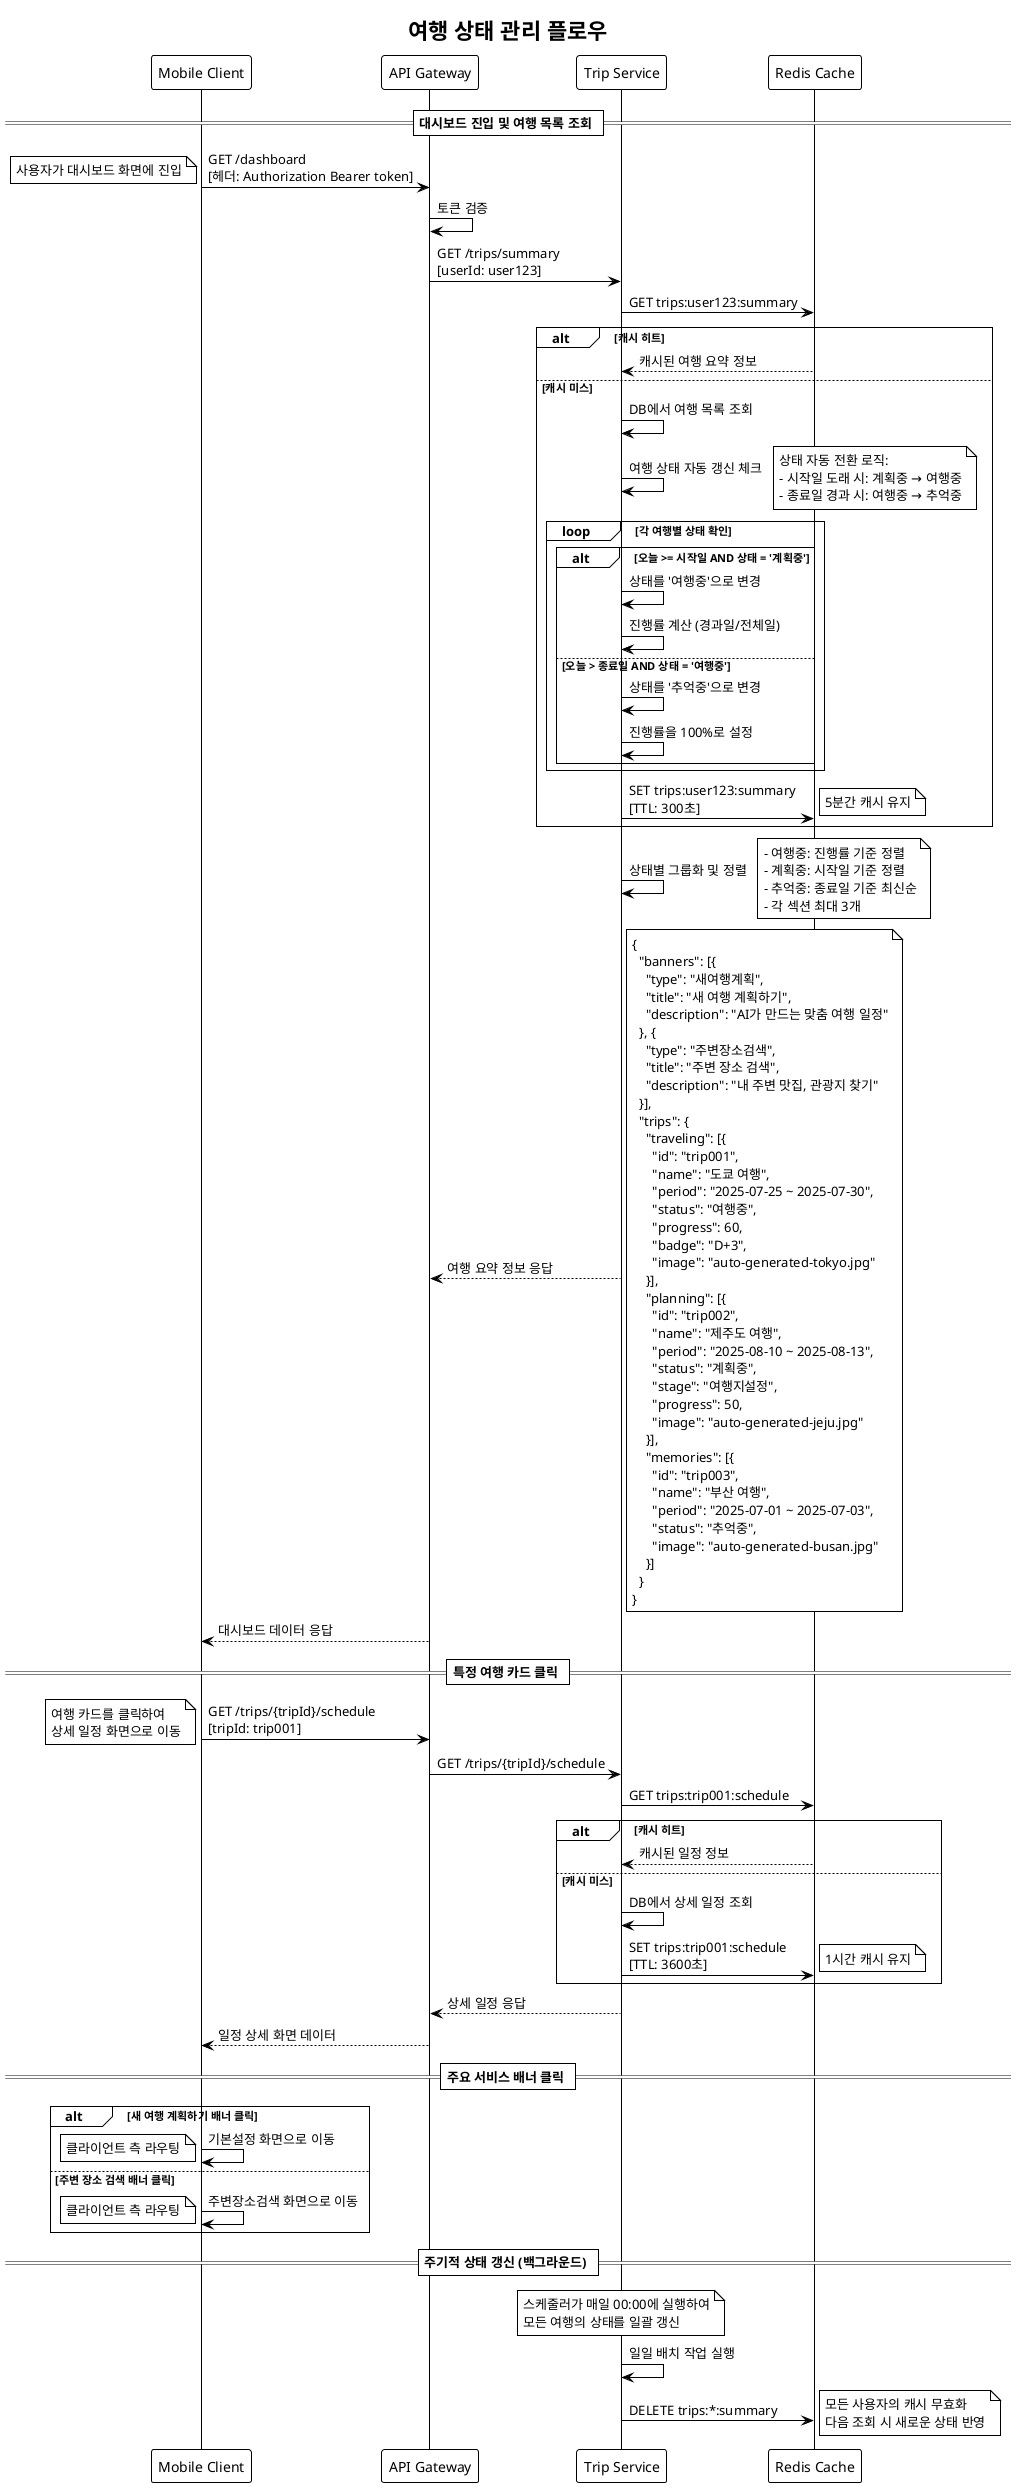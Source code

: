 @startuml 여행상태관리플로우
!theme mono

title 여행 상태 관리 플로우
' 유저스토리: UFR-TRIP-010(주요서비스 배너), UFR-TRIP-020(상태별 여행 목록)
' 대시보드에서 여행 상태별 목록 조회 및 자동 상태 전환

participant "Mobile Client" as Client
participant "API Gateway" as Gateway
participant "Trip Service" as Trip
participant "Redis Cache" as Cache

== 대시보드 진입 및 여행 목록 조회 ==

Client -> Gateway: GET /dashboard\n[헤더: Authorization Bearer token]
note left: 사용자가 대시보드 화면에 진입

Gateway -> Gateway: 토큰 검증
Gateway -> Trip: GET /trips/summary\n[userId: user123]

Trip -> Cache: GET trips:user123:summary
alt 캐시 히트
    Cache --> Trip: 캐시된 여행 요약 정보
else 캐시 미스
    Trip -> Trip: DB에서 여행 목록 조회
    Trip -> Trip: 여행 상태 자동 갱신 체크
    note right
        상태 자동 전환 로직:
        - 시작일 도래 시: 계획중 → 여행중
        - 종료일 경과 시: 여행중 → 추억중
    end note
    
    loop 각 여행별 상태 확인
        alt 오늘 >= 시작일 AND 상태 = '계획중'
            Trip -> Trip: 상태를 '여행중'으로 변경
            Trip -> Trip: 진행률 계산 (경과일/전체일)
        else 오늘 > 종료일 AND 상태 = '여행중'
            Trip -> Trip: 상태를 '추억중'으로 변경
            Trip -> Trip: 진행률을 100%로 설정
        end
    end
    
    Trip -> Cache: SET trips:user123:summary\n[TTL: 300초]
    note right: 5분간 캐시 유지
end

Trip -> Trip: 상태별 그룹화 및 정렬
note right
    - 여행중: 진행률 기준 정렬
    - 계획중: 시작일 기준 정렬  
    - 추억중: 종료일 기준 최신순
    - 각 섹션 최대 3개
end note

Trip --> Gateway: 여행 요약 정보 응답
note right
    {
      "banners": [{
        "type": "새여행계획",
        "title": "새 여행 계획하기",
        "description": "AI가 만드는 맞춤 여행 일정"
      }, {
        "type": "주변장소검색",
        "title": "주변 장소 검색",
        "description": "내 주변 맛집, 관광지 찾기"
      }],
      "trips": {
        "traveling": [{
          "id": "trip001",
          "name": "도쿄 여행",
          "period": "2025-07-25 ~ 2025-07-30",
          "status": "여행중",
          "progress": 60,
          "badge": "D+3",
          "image": "auto-generated-tokyo.jpg"
        }],
        "planning": [{
          "id": "trip002", 
          "name": "제주도 여행",
          "period": "2025-08-10 ~ 2025-08-13",
          "status": "계획중",
          "stage": "여행지설정",
          "progress": 50,
          "image": "auto-generated-jeju.jpg"
        }],
        "memories": [{
          "id": "trip003",
          "name": "부산 여행",
          "period": "2025-07-01 ~ 2025-07-03",
          "status": "추억중",
          "image": "auto-generated-busan.jpg"
        }]
      }
    }
end note

Gateway --> Client: 대시보드 데이터 응답

== 특정 여행 카드 클릭 ==

Client -> Gateway: GET /trips/{tripId}/schedule\n[tripId: trip001]
note left: 여행 카드를 클릭하여\n상세 일정 화면으로 이동

Gateway -> Trip: GET /trips/{tripId}/schedule

Trip -> Cache: GET trips:trip001:schedule
alt 캐시 히트
    Cache --> Trip: 캐시된 일정 정보
else 캐시 미스
    Trip -> Trip: DB에서 상세 일정 조회
    Trip -> Cache: SET trips:trip001:schedule\n[TTL: 3600초]
    note right: 1시간 캐시 유지
end

Trip --> Gateway: 상세 일정 응답
Gateway --> Client: 일정 상세 화면 데이터

== 주요 서비스 배너 클릭 ==

alt 새 여행 계획하기 배너 클릭
    Client -> Client: 기본설정 화면으로 이동
    note left: 클라이언트 측 라우팅
else 주변 장소 검색 배너 클릭  
    Client -> Client: 주변장소검색 화면으로 이동
    note left: 클라이언트 측 라우팅
end

== 주기적 상태 갱신 (백그라운드) ==

note over Trip
    스케줄러가 매일 00:00에 실행하여
    모든 여행의 상태를 일괄 갱신
end note

Trip -> Trip: 일일 배치 작업 실행
Trip -> Cache: DELETE trips:*:summary
note right: 모든 사용자의 캐시 무효화\n다음 조회 시 새로운 상태 반영

@enduml